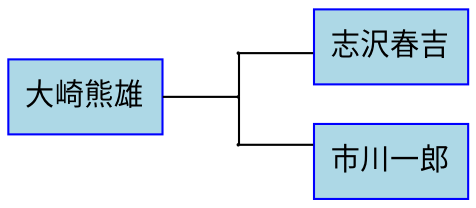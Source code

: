 graph "ShogiPlayers4" {
graph [charset="UTF-8", rankdir="LR", splines="ortho"]
node [fontname="Sans", shape="record"]



// Attributes




// Persons
pro_8 [color="blue", fillcolor="lightblue", label=" 志沢春吉", style="filled"]
pro_9 [color="blue", fillcolor="lightblue", label=" 市川一郎", style="filled"]
extra_4 [color="blue", fillcolor="lightblue", label=" 大崎熊雄", style="filled"]

// Generations


// Families
f0_c0 [height="0.01", shape="point", width="0.01"]
f0_c1 [height="0.01", shape="point", width="0.01"]
f0_c2 [height="0.01", shape="point", width="0.01"]
{rank=same; f0_c0 -- f0_c1 -- f0_c2}
extra_4 -- f0_c1
f0_c0 -- pro_8
f0_c2 -- pro_9

}
